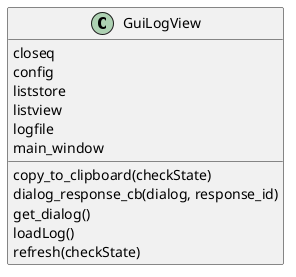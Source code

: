 @startuml classes
set namespaceSeparator none
class "GuiLogView" as GuiLogView.GuiLogView {
  closeq
  config
  liststore
  listview
  logfile
  main_window
  copy_to_clipboard(checkState)
  dialog_response_cb(dialog, response_id)
  get_dialog()
  loadLog()
  refresh(checkState)
}
@enduml
